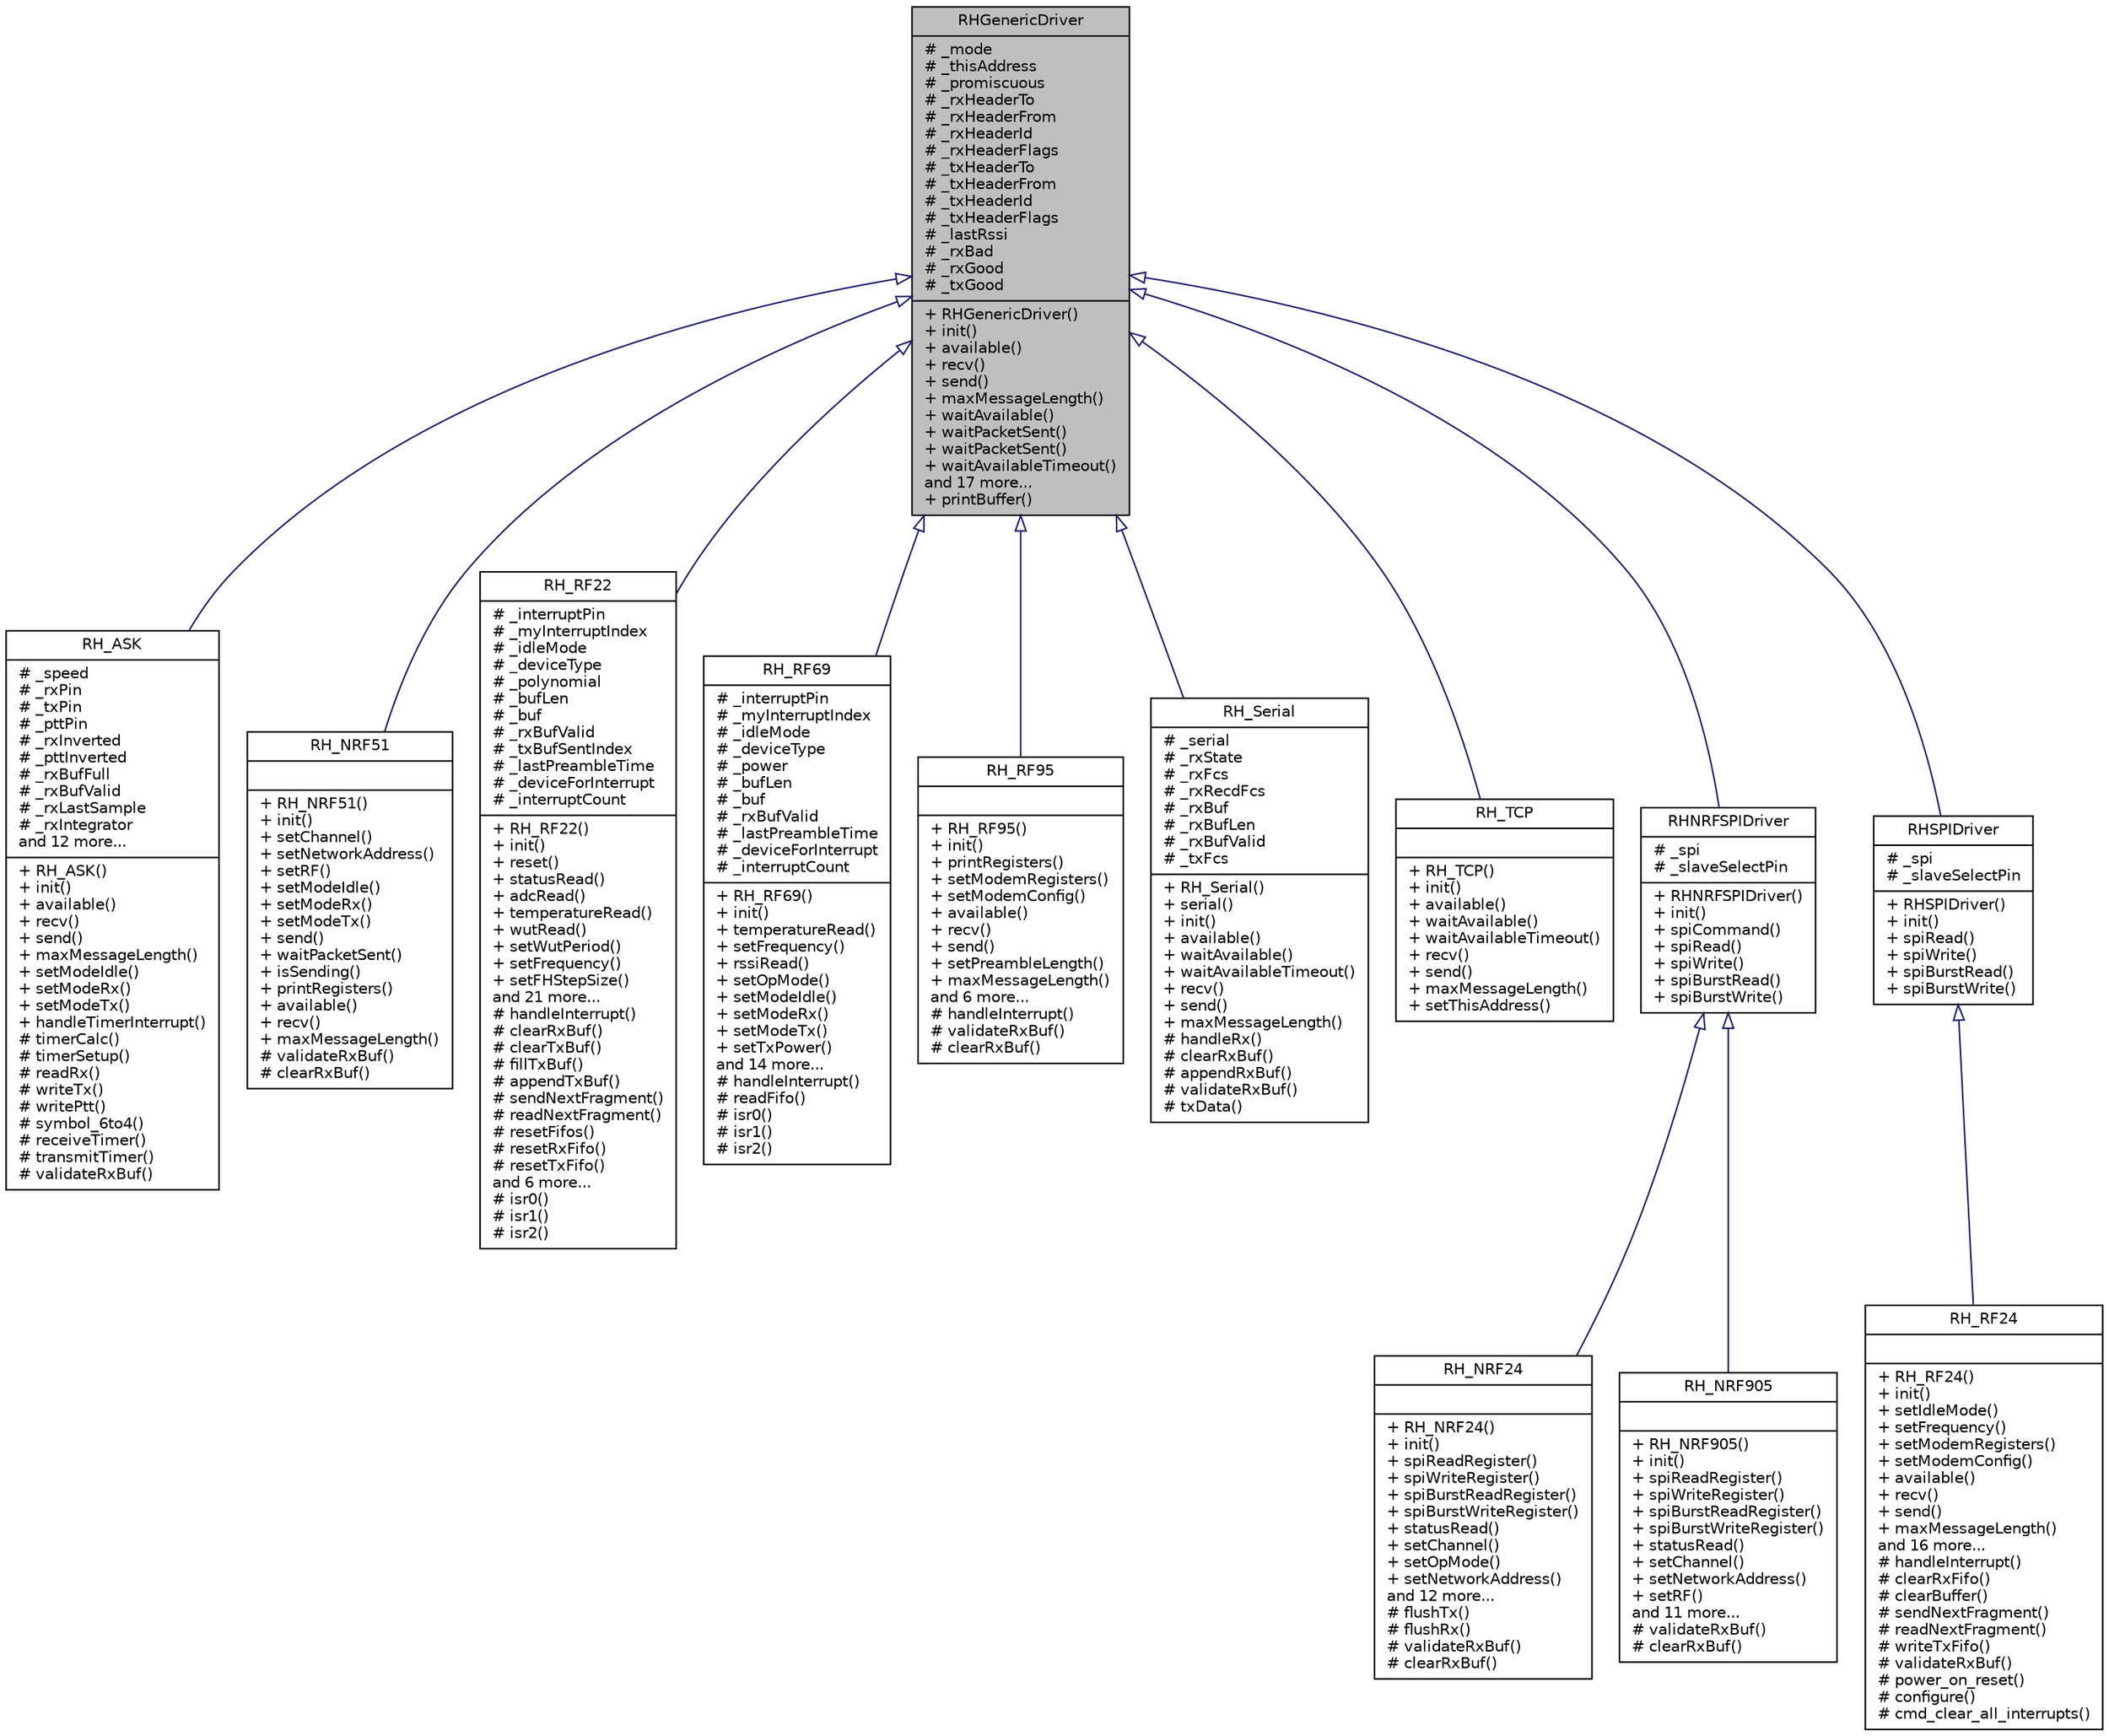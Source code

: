 digraph "RHGenericDriver"
{
 // LATEX_PDF_SIZE
  edge [fontname="Helvetica",fontsize="10",labelfontname="Helvetica",labelfontsize="10"];
  node [fontname="Helvetica",fontsize="10",shape=record];
  Node1 [label="{RHGenericDriver\n|# _mode\l# _thisAddress\l# _promiscuous\l# _rxHeaderTo\l# _rxHeaderFrom\l# _rxHeaderId\l# _rxHeaderFlags\l# _txHeaderTo\l# _txHeaderFrom\l# _txHeaderId\l# _txHeaderFlags\l# _lastRssi\l# _rxBad\l# _rxGood\l# _txGood\l|+ RHGenericDriver()\l+ init()\l+ available()\l+ recv()\l+ send()\l+ maxMessageLength()\l+ waitAvailable()\l+ waitPacketSent()\l+ waitPacketSent()\l+ waitAvailableTimeout()\land 17 more...\l+ printBuffer()\l}",height=0.2,width=0.4,color="black", fillcolor="grey75", style="filled", fontcolor="black",tooltip="Abstract base class for a RadioHead driver."];
  Node1 -> Node2 [dir="back",color="midnightblue",fontsize="10",style="solid",arrowtail="onormal",fontname="Helvetica"];
  Node2 [label="{RH_ASK\n|# _speed\l# _rxPin\l# _txPin\l# _pttPin\l# _rxInverted\l# _pttInverted\l# _rxBufFull\l# _rxBufValid\l# _rxLastSample\l# _rxIntegrator\land 12 more...\l|+ RH_ASK()\l+ init()\l+ available()\l+ recv()\l+ send()\l+ maxMessageLength()\l+ setModeIdle()\l+ setModeRx()\l+ setModeTx()\l+ handleTimerInterrupt()\l# timerCalc()\l# timerSetup()\l# readRx()\l# writeTx()\l# writePtt()\l# symbol_6to4()\l# receiveTimer()\l# transmitTimer()\l# validateRxBuf()\l}",height=0.2,width=0.4,color="black", fillcolor="white", style="filled",URL="$class_r_h___a_s_k.html",tooltip="Driver to send and receive unaddressed, unreliable datagrams via inexpensive ASK (Amplitude Shift Key..."];
  Node1 -> Node3 [dir="back",color="midnightblue",fontsize="10",style="solid",arrowtail="onormal",fontname="Helvetica"];
  Node3 [label="{RH_NRF51\n||+ RH_NRF51()\l+ init()\l+ setChannel()\l+ setNetworkAddress()\l+ setRF()\l+ setModeIdle()\l+ setModeRx()\l+ setModeTx()\l+ send()\l+ waitPacketSent()\l+ isSending()\l+ printRegisters()\l+ available()\l+ recv()\l+ maxMessageLength()\l# validateRxBuf()\l# clearRxBuf()\l}",height=0.2,width=0.4,color="black", fillcolor="white", style="filled",URL="$class_r_h___n_r_f51.html",tooltip="Send and receive addressed datagrams by nRF51 compatible transceivers."];
  Node1 -> Node4 [dir="back",color="midnightblue",fontsize="10",style="solid",arrowtail="onormal",fontname="Helvetica"];
  Node4 [label="{RH_RF22\n|# _interruptPin\l# _myInterruptIndex\l# _idleMode\l# _deviceType\l# _polynomial\l# _bufLen\l# _buf\l# _rxBufValid\l# _txBufSentIndex\l# _lastPreambleTime\l# _deviceForInterrupt\l# _interruptCount\l|+ RH_RF22()\l+ init()\l+ reset()\l+ statusRead()\l+ adcRead()\l+ temperatureRead()\l+ wutRead()\l+ setWutPeriod()\l+ setFrequency()\l+ setFHStepSize()\land 21 more...\l# handleInterrupt()\l# clearRxBuf()\l# clearTxBuf()\l# fillTxBuf()\l# appendTxBuf()\l# sendNextFragment()\l# readNextFragment()\l# resetFifos()\l# resetRxFifo()\l# resetTxFifo()\land 6 more...\l# isr0()\l# isr1()\l# isr2()\l}",height=0.2,width=0.4,color="black", fillcolor="white", style="filled",URL="$class_r_h___r_f22.html",tooltip="Driver to send and receive unaddressed, unreliable datagrams via an RF22 and compatible radio transce..."];
  Node1 -> Node5 [dir="back",color="midnightblue",fontsize="10",style="solid",arrowtail="onormal",fontname="Helvetica"];
  Node5 [label="{RH_RF69\n|# _interruptPin\l# _myInterruptIndex\l# _idleMode\l# _deviceType\l# _power\l# _bufLen\l# _buf\l# _rxBufValid\l# _lastPreambleTime\l# _deviceForInterrupt\l# _interruptCount\l|+ RH_RF69()\l+ init()\l+ temperatureRead()\l+ setFrequency()\l+ rssiRead()\l+ setOpMode()\l+ setModeIdle()\l+ setModeRx()\l+ setModeTx()\l+ setTxPower()\land 14 more...\l# handleInterrupt()\l# readFifo()\l# isr0()\l# isr1()\l# isr2()\l}",height=0.2,width=0.4,color="black", fillcolor="white", style="filled",URL="$class_r_h___r_f69.html",tooltip="Driver to send and receive unaddressed, unreliable datagrams via an RF69 and compatible radio transce..."];
  Node1 -> Node6 [dir="back",color="midnightblue",fontsize="10",style="solid",arrowtail="onormal",fontname="Helvetica"];
  Node6 [label="{RH_RF95\n||+ RH_RF95()\l+ init()\l+ printRegisters()\l+ setModemRegisters()\l+ setModemConfig()\l+ available()\l+ recv()\l+ send()\l+ setPreambleLength()\l+ maxMessageLength()\land 6 more...\l# handleInterrupt()\l# validateRxBuf()\l# clearRxBuf()\l}",height=0.2,width=0.4,color="black", fillcolor="white", style="filled",URL="$class_r_h___r_f95.html",tooltip="Driver to send and receive unaddressed, unreliable datagrams via a LoRa capable radio transceiver."];
  Node1 -> Node7 [dir="back",color="midnightblue",fontsize="10",style="solid",arrowtail="onormal",fontname="Helvetica"];
  Node7 [label="{RH_Serial\n|# _serial\l# _rxState\l# _rxFcs\l# _rxRecdFcs\l# _rxBuf\l# _rxBufLen\l# _rxBufValid\l# _txFcs\l|+ RH_Serial()\l+ serial()\l+ init()\l+ available()\l+ waitAvailable()\l+ waitAvailableTimeout()\l+ recv()\l+ send()\l+ maxMessageLength()\l# handleRx()\l# clearRxBuf()\l# appendRxBuf()\l# validateRxBuf()\l# txData()\l}",height=0.2,width=0.4,color="black", fillcolor="white", style="filled",URL="$class_r_h___serial.html",tooltip="Driver to send and receive unaddressed, unreliable datagrams via a serial connection."];
  Node1 -> Node8 [dir="back",color="midnightblue",fontsize="10",style="solid",arrowtail="onormal",fontname="Helvetica"];
  Node8 [label="{RH_TCP\n||+ RH_TCP()\l+ init()\l+ available()\l+ waitAvailable()\l+ waitAvailableTimeout()\l+ recv()\l+ send()\l+ maxMessageLength()\l+ setThisAddress()\l}",height=0.2,width=0.4,color="black", fillcolor="white", style="filled",URL="$class_r_h___t_c_p.html",tooltip="Driver to send and receive unaddressed, unreliable datagrams via sockets on a Linux simulator."];
  Node1 -> Node9 [dir="back",color="midnightblue",fontsize="10",style="solid",arrowtail="onormal",fontname="Helvetica"];
  Node9 [label="{RHNRFSPIDriver\n|# _spi\l# _slaveSelectPin\l|+ RHNRFSPIDriver()\l+ init()\l+ spiCommand()\l+ spiRead()\l+ spiWrite()\l+ spiBurstRead()\l+ spiBurstWrite()\l}",height=0.2,width=0.4,color="black", fillcolor="white", style="filled",URL="$class_r_h_n_r_f_s_p_i_driver.html",tooltip="Base class for a RadioHead driver that use the SPI bus to communicate with its transport hardware."];
  Node9 -> Node10 [dir="back",color="midnightblue",fontsize="10",style="solid",arrowtail="onormal",fontname="Helvetica"];
  Node10 [label="{RH_NRF24\n||+ RH_NRF24()\l+ init()\l+ spiReadRegister()\l+ spiWriteRegister()\l+ spiBurstReadRegister()\l+ spiBurstWriteRegister()\l+ statusRead()\l+ setChannel()\l+ setOpMode()\l+ setNetworkAddress()\land 12 more...\l# flushTx()\l# flushRx()\l# validateRxBuf()\l# clearRxBuf()\l}",height=0.2,width=0.4,color="black", fillcolor="white", style="filled",URL="$class_r_h___n_r_f24.html",tooltip="Send and receive addressed, reliable, acknowledged datagrams by nRF24L01 and compatible transceivers."];
  Node9 -> Node11 [dir="back",color="midnightblue",fontsize="10",style="solid",arrowtail="onormal",fontname="Helvetica"];
  Node11 [label="{RH_NRF905\n||+ RH_NRF905()\l+ init()\l+ spiReadRegister()\l+ spiWriteRegister()\l+ spiBurstReadRegister()\l+ spiBurstWriteRegister()\l+ statusRead()\l+ setChannel()\l+ setNetworkAddress()\l+ setRF()\land 11 more...\l# validateRxBuf()\l# clearRxBuf()\l}",height=0.2,width=0.4,color="black", fillcolor="white", style="filled",URL="$class_r_h___n_r_f905.html",tooltip="Send and receive addressed, reliable, acknowledged datagrams by nRF905 and compatible transceivers."];
  Node1 -> Node12 [dir="back",color="midnightblue",fontsize="10",style="solid",arrowtail="onormal",fontname="Helvetica"];
  Node12 [label="{RHSPIDriver\n|# _spi\l# _slaveSelectPin\l|+ RHSPIDriver()\l+ init()\l+ spiRead()\l+ spiWrite()\l+ spiBurstRead()\l+ spiBurstWrite()\l}",height=0.2,width=0.4,color="black", fillcolor="white", style="filled",URL="$class_r_h_s_p_i_driver.html",tooltip="Base class for a RadioHead drivers that use the SPI bus to communicate with its transport hardware."];
  Node12 -> Node13 [dir="back",color="midnightblue",fontsize="10",style="solid",arrowtail="onormal",fontname="Helvetica"];
  Node13 [label="{RH_RF24\n||+ RH_RF24()\l+ init()\l+ setIdleMode()\l+ setFrequency()\l+ setModemRegisters()\l+ setModemConfig()\l+ available()\l+ recv()\l+ send()\l+ maxMessageLength()\land 16 more...\l# handleInterrupt()\l# clearRxFifo()\l# clearBuffer()\l# sendNextFragment()\l# readNextFragment()\l# writeTxFifo()\l# validateRxBuf()\l# power_on_reset()\l# configure()\l# cmd_clear_all_interrupts()\l}",height=0.2,width=0.4,color="black", fillcolor="white", style="filled",URL="$class_r_h___r_f24.html",tooltip="Driver to send and receive unaddressed, unreliable datagrams via an RF24 and compatible radio transce..."];
}
